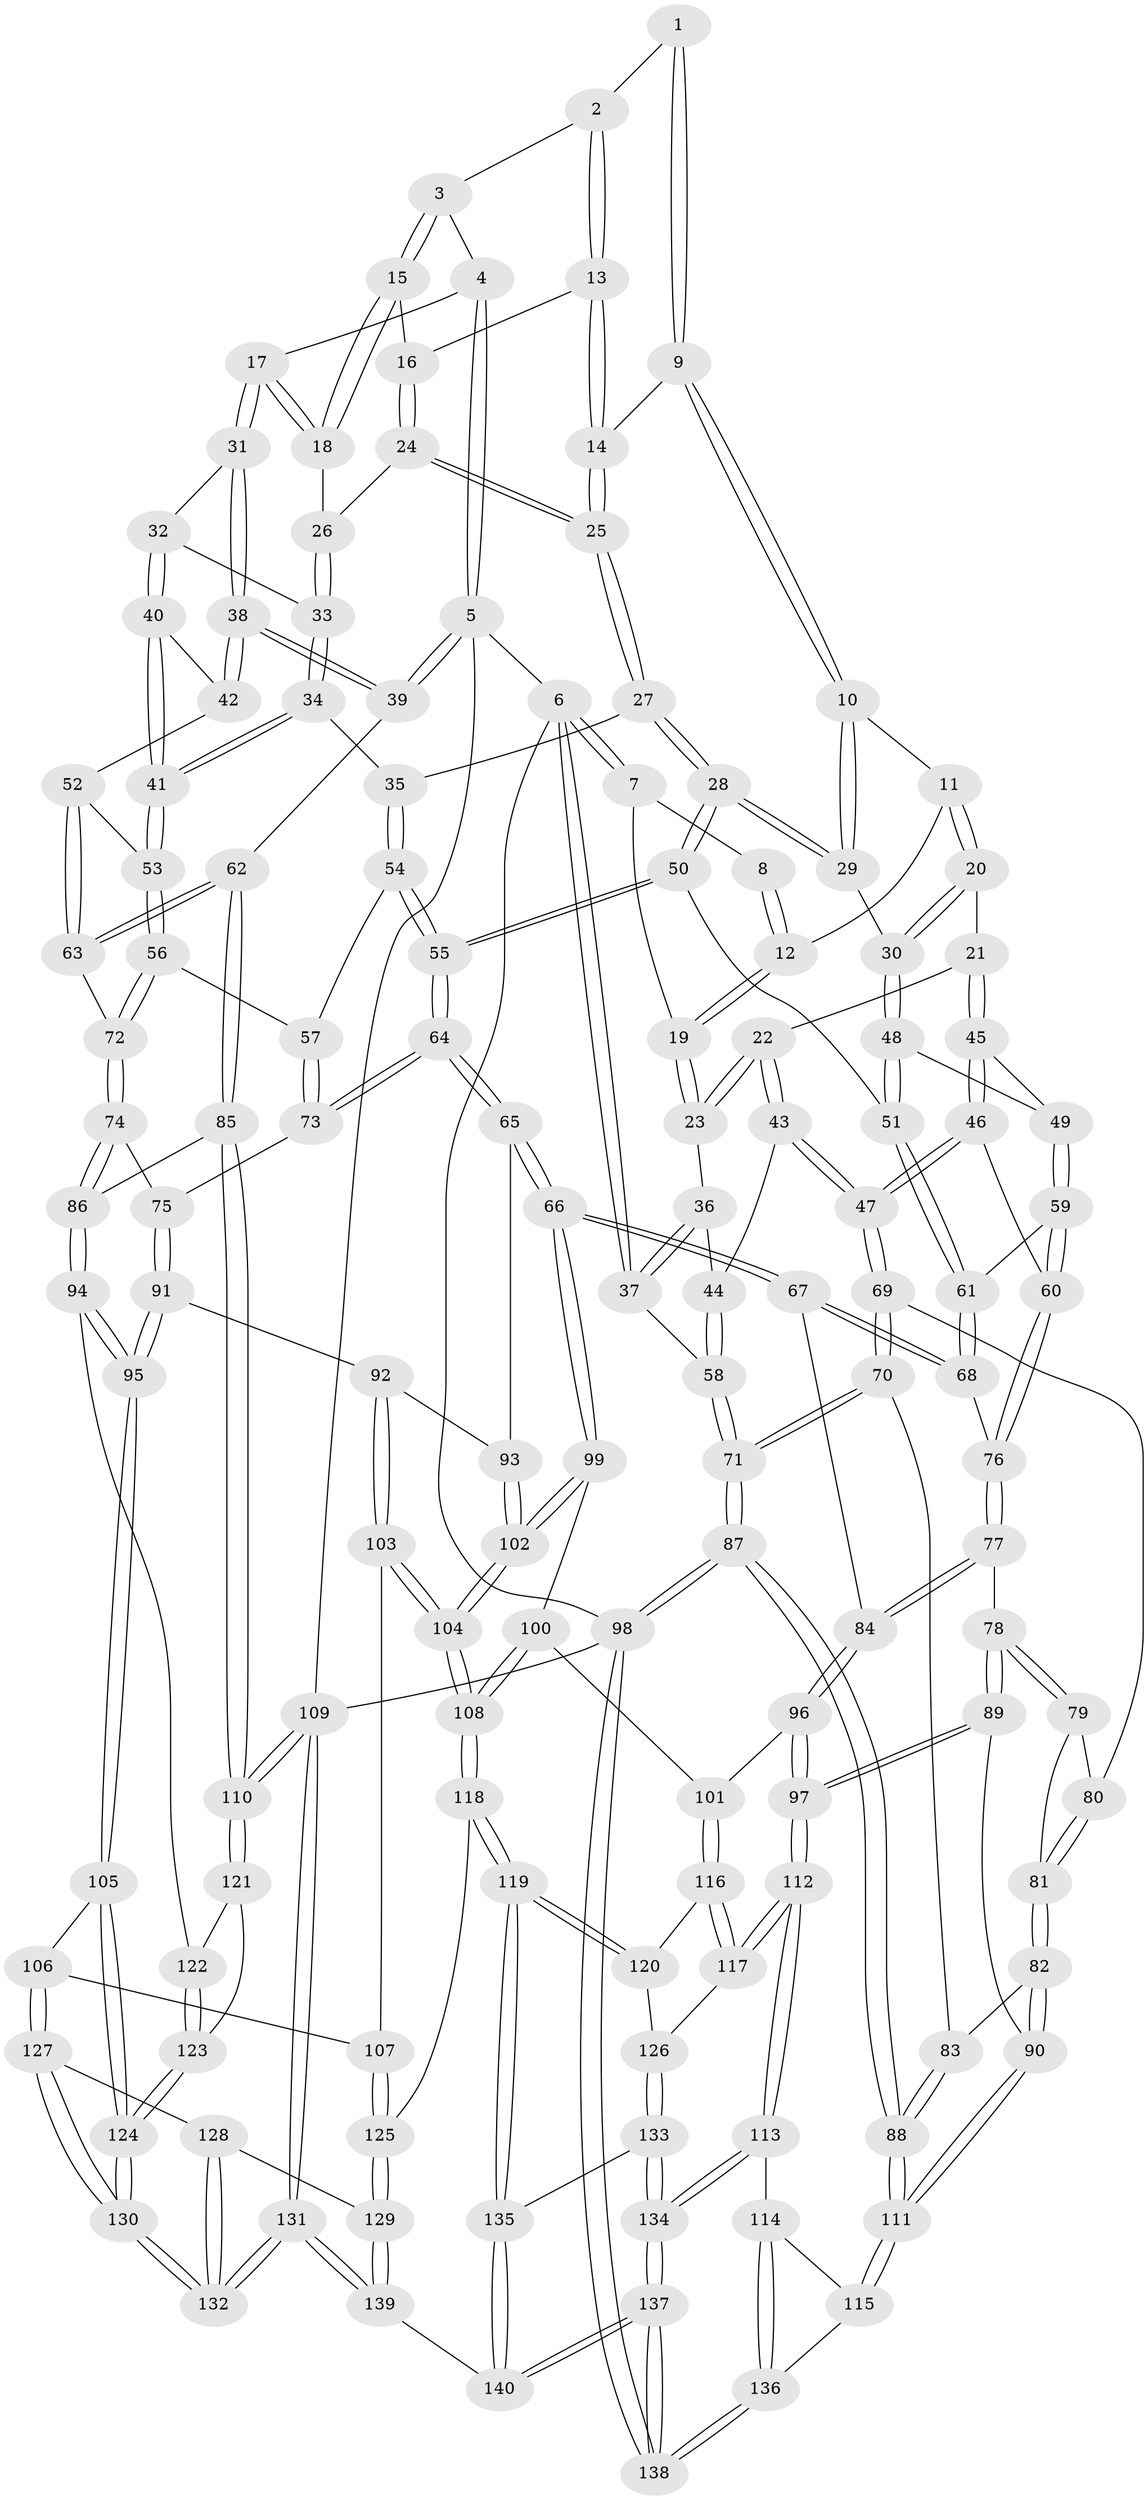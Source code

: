 // coarse degree distribution, {4: 0.32653061224489793, 5: 0.46938775510204084, 8: 0.01020408163265306, 2: 0.01020408163265306, 6: 0.10204081632653061, 3: 0.08163265306122448}
// Generated by graph-tools (version 1.1) at 2025/24/03/03/25 07:24:40]
// undirected, 140 vertices, 347 edges
graph export_dot {
graph [start="1"]
  node [color=gray90,style=filled];
  1 [pos="+0.49522468077975434+0"];
  2 [pos="+0.6695618379001427+0"];
  3 [pos="+0.7656605283319927+0"];
  4 [pos="+0.8334924853368354+0"];
  5 [pos="+1+0"];
  6 [pos="+0+0"];
  7 [pos="+0.029811750459918372+0"];
  8 [pos="+0.33878917949463094+0"];
  9 [pos="+0.49047654241867483+0.10048418953123539"];
  10 [pos="+0.46370865965972785+0.11618325842687532"];
  11 [pos="+0.3666413864829232+0.062148588324170986"];
  12 [pos="+0.3489880546647083+0.01884219586455338"];
  13 [pos="+0.630314319276565+0.0545103217171095"];
  14 [pos="+0.5547619567293116+0.11249823892253376"];
  15 [pos="+0.7338170017226819+0.08891054000740793"];
  16 [pos="+0.645390782587909+0.07451672217761225"];
  17 [pos="+0.8448993138025754+0.12589788963333975"];
  18 [pos="+0.7726831901361058+0.13890373644805962"];
  19 [pos="+0.20560908110610493+0.13142382579455675"];
  20 [pos="+0.29959084897310156+0.21936518666654045"];
  21 [pos="+0.29067659036813187+0.21874140784369217"];
  22 [pos="+0.22725220123098766+0.201273909996547"];
  23 [pos="+0.20596289320689407+0.17114074216854197"];
  24 [pos="+0.6824437892572245+0.16293395562568747"];
  25 [pos="+0.5989206004051615+0.2566205409267195"];
  26 [pos="+0.7329519843926171+0.16379923929835996"];
  27 [pos="+0.5986397221930713+0.25770169656206376"];
  28 [pos="+0.5300313951305404+0.29399695972431544"];
  29 [pos="+0.4397597304018349+0.19978502845314736"];
  30 [pos="+0.30417121867639635+0.22173401959833944"];
  31 [pos="+0.8683229019844033+0.15143033174307569"];
  32 [pos="+0.8562398896489628+0.20063905417156977"];
  33 [pos="+0.7470213533672039+0.22999293437103874"];
  34 [pos="+0.7385367170255318+0.297230650742364"];
  35 [pos="+0.661354923111368+0.29450140167983563"];
  36 [pos="+0.08068495791406276+0.16618739950150221"];
  37 [pos="+0+0"];
  38 [pos="+1+0.17352192515742973"];
  39 [pos="+1+0.16387436666330868"];
  40 [pos="+0.8552945308363765+0.21201158679876522"];
  41 [pos="+0.7692687429367918+0.3151881420426635"];
  42 [pos="+0.90456539074178+0.30042684654266727"];
  43 [pos="+0.11576957004443762+0.35902663724440576"];
  44 [pos="+0.01897480372160878+0.3027017023935307"];
  45 [pos="+0.2627939891656009+0.31988432054144367"];
  46 [pos="+0.17631285257863746+0.4337198306783799"];
  47 [pos="+0.14326414118146888+0.4338217419144429"];
  48 [pos="+0.34218015135483704+0.29983170495728195"];
  49 [pos="+0.2917614949348583+0.38660499421700684"];
  50 [pos="+0.5069972754049116+0.3456980005818989"];
  51 [pos="+0.441331000825996+0.37576116071836313"];
  52 [pos="+0.8810113693799252+0.36123343636769467"];
  53 [pos="+0.8097861430402691+0.38440412898480575"];
  54 [pos="+0.6646899425009359+0.3928779208421174"];
  55 [pos="+0.5899407027506061+0.460016585453796"];
  56 [pos="+0.7903365041544094+0.4358622183655968"];
  57 [pos="+0.7888377071681649+0.43623267939703614"];
  58 [pos="+0+0.28983710205263924"];
  59 [pos="+0.2855203858483327+0.4057573412709594"];
  60 [pos="+0.1862414160651585+0.4350891115001243"];
  61 [pos="+0.39713883775175113+0.4511503188173426"];
  62 [pos="+1+0.46311467438711446"];
  63 [pos="+1+0.4369335142789865"];
  64 [pos="+0.6015392408619814+0.5385927808707464"];
  65 [pos="+0.599427299974812+0.5430399946401803"];
  66 [pos="+0.46593315045897044+0.5895238970200288"];
  67 [pos="+0.4498420516040191+0.5780895981893203"];
  68 [pos="+0.39779124587220044+0.49688359707739377"];
  69 [pos="+0.1317751816045967+0.4547666168815511"];
  70 [pos="+0.09757023506027966+0.4846827869414602"];
  71 [pos="+0+0.5227567199097652"];
  72 [pos="+0.8361988421159695+0.5114584618535453"];
  73 [pos="+0.6649138287010875+0.5177797456627986"];
  74 [pos="+0.8376759746421087+0.5311129554662147"];
  75 [pos="+0.7880409481414603+0.5807488670132461"];
  76 [pos="+0.2930240778699511+0.5248161645184217"];
  77 [pos="+0.26484122988497677+0.6052735751262616"];
  78 [pos="+0.25761089416075894+0.6054025175021053"];
  79 [pos="+0.20813952307590877+0.5719683595603527"];
  80 [pos="+0.14705153468965826+0.48050941652928003"];
  81 [pos="+0.16578255855562227+0.6104188040083708"];
  82 [pos="+0.12382498423986506+0.6729072739115305"];
  83 [pos="+0.09184263040436758+0.553331591829988"];
  84 [pos="+0.2949053136537301+0.6320085283933893"];
  85 [pos="+1+0.5170809553521927"];
  86 [pos="+0.9265142596598844+0.6141021072791837"];
  87 [pos="+0+0.7823126440327853"];
  88 [pos="+0+0.7734931987045688"];
  89 [pos="+0.14985319100812639+0.6934470401554335"];
  90 [pos="+0.12408831157122419+0.6793630855427994"];
  91 [pos="+0.7807642687191287+0.596602802958543"];
  92 [pos="+0.6552282323048956+0.6280798055209161"];
  93 [pos="+0.6459389894026967+0.6200955113672934"];
  94 [pos="+0.8869498513859634+0.7079536042899157"];
  95 [pos="+0.8136370211341007+0.7458730881950784"];
  96 [pos="+0.3023506124092675+0.705801513159319"];
  97 [pos="+0.21160611274588137+0.7776557935731244"];
  98 [pos="+0+1"];
  99 [pos="+0.4654554507722628+0.5991887662417735"];
  100 [pos="+0.39178078185781595+0.6968104061298801"];
  101 [pos="+0.3631857520535629+0.7242997472988836"];
  102 [pos="+0.5284273049668776+0.7614429057826548"];
  103 [pos="+0.6953935487856108+0.7111745364549528"];
  104 [pos="+0.5288973635314232+0.7676322952478549"];
  105 [pos="+0.8050153044941029+0.7558370115246377"];
  106 [pos="+0.7956258797853163+0.7604021056153502"];
  107 [pos="+0.7446042398883262+0.7558384387819129"];
  108 [pos="+0.5233660403788449+0.7909675595001584"];
  109 [pos="+1+1"];
  110 [pos="+1+0.7247522996464457"];
  111 [pos="+0+0.7732975897203762"];
  112 [pos="+0.21118537604194784+0.8055234280212615"];
  113 [pos="+0.1817076221111434+0.8552644248624016"];
  114 [pos="+0.18027004378550246+0.8558462846318908"];
  115 [pos="+0.01813043022302874+0.8276126733670696"];
  116 [pos="+0.3888485895333595+0.7886616617238152"];
  117 [pos="+0.2500506619389686+0.8155642758147851"];
  118 [pos="+0.5149373380932551+0.8431660051600617"];
  119 [pos="+0.5148822628588355+0.8432037202867837"];
  120 [pos="+0.40655167799445313+0.8069695302989137"];
  121 [pos="+1+0.7447187109119113"];
  122 [pos="+0.9516688666463635+0.7415730486699705"];
  123 [pos="+0.9545983067241585+0.8426334653462632"];
  124 [pos="+0.9469825956755785+0.8903860412465499"];
  125 [pos="+0.6211281055495594+0.8675582302631205"];
  126 [pos="+0.3354245926809103+0.870645466957048"];
  127 [pos="+0.7877170341061057+0.9086292372782675"];
  128 [pos="+0.7242438974016874+0.9555560887563294"];
  129 [pos="+0.6955031986239907+0.9726721157356985"];
  130 [pos="+0.995972705527732+0.9994618247200011"];
  131 [pos="+1+1"];
  132 [pos="+1+1"];
  133 [pos="+0.34295282166153324+0.9715882304381115"];
  134 [pos="+0.3071712225834344+1"];
  135 [pos="+0.49416760250098035+0.8938858428113625"];
  136 [pos="+0.10745095854731247+0.9768620735613645"];
  137 [pos="+0.2839346222933386+1"];
  138 [pos="+0+1"];
  139 [pos="+0.6536917266625059+1"];
  140 [pos="+0.5647859873764274+1"];
  1 -- 2;
  1 -- 9;
  1 -- 9;
  2 -- 3;
  2 -- 13;
  2 -- 13;
  3 -- 4;
  3 -- 15;
  3 -- 15;
  4 -- 5;
  4 -- 5;
  4 -- 17;
  5 -- 6;
  5 -- 39;
  5 -- 39;
  5 -- 109;
  6 -- 7;
  6 -- 7;
  6 -- 37;
  6 -- 37;
  6 -- 98;
  7 -- 8;
  7 -- 19;
  8 -- 12;
  8 -- 12;
  9 -- 10;
  9 -- 10;
  9 -- 14;
  10 -- 11;
  10 -- 29;
  10 -- 29;
  11 -- 12;
  11 -- 20;
  11 -- 20;
  12 -- 19;
  12 -- 19;
  13 -- 14;
  13 -- 14;
  13 -- 16;
  14 -- 25;
  14 -- 25;
  15 -- 16;
  15 -- 18;
  15 -- 18;
  16 -- 24;
  16 -- 24;
  17 -- 18;
  17 -- 18;
  17 -- 31;
  17 -- 31;
  18 -- 26;
  19 -- 23;
  19 -- 23;
  20 -- 21;
  20 -- 30;
  20 -- 30;
  21 -- 22;
  21 -- 45;
  21 -- 45;
  22 -- 23;
  22 -- 23;
  22 -- 43;
  22 -- 43;
  23 -- 36;
  24 -- 25;
  24 -- 25;
  24 -- 26;
  25 -- 27;
  25 -- 27;
  26 -- 33;
  26 -- 33;
  27 -- 28;
  27 -- 28;
  27 -- 35;
  28 -- 29;
  28 -- 29;
  28 -- 50;
  28 -- 50;
  29 -- 30;
  30 -- 48;
  30 -- 48;
  31 -- 32;
  31 -- 38;
  31 -- 38;
  32 -- 33;
  32 -- 40;
  32 -- 40;
  33 -- 34;
  33 -- 34;
  34 -- 35;
  34 -- 41;
  34 -- 41;
  35 -- 54;
  35 -- 54;
  36 -- 37;
  36 -- 37;
  36 -- 44;
  37 -- 58;
  38 -- 39;
  38 -- 39;
  38 -- 42;
  38 -- 42;
  39 -- 62;
  40 -- 41;
  40 -- 41;
  40 -- 42;
  41 -- 53;
  41 -- 53;
  42 -- 52;
  43 -- 44;
  43 -- 47;
  43 -- 47;
  44 -- 58;
  44 -- 58;
  45 -- 46;
  45 -- 46;
  45 -- 49;
  46 -- 47;
  46 -- 47;
  46 -- 60;
  47 -- 69;
  47 -- 69;
  48 -- 49;
  48 -- 51;
  48 -- 51;
  49 -- 59;
  49 -- 59;
  50 -- 51;
  50 -- 55;
  50 -- 55;
  51 -- 61;
  51 -- 61;
  52 -- 53;
  52 -- 63;
  52 -- 63;
  53 -- 56;
  53 -- 56;
  54 -- 55;
  54 -- 55;
  54 -- 57;
  55 -- 64;
  55 -- 64;
  56 -- 57;
  56 -- 72;
  56 -- 72;
  57 -- 73;
  57 -- 73;
  58 -- 71;
  58 -- 71;
  59 -- 60;
  59 -- 60;
  59 -- 61;
  60 -- 76;
  60 -- 76;
  61 -- 68;
  61 -- 68;
  62 -- 63;
  62 -- 63;
  62 -- 85;
  62 -- 85;
  63 -- 72;
  64 -- 65;
  64 -- 65;
  64 -- 73;
  64 -- 73;
  65 -- 66;
  65 -- 66;
  65 -- 93;
  66 -- 67;
  66 -- 67;
  66 -- 99;
  66 -- 99;
  67 -- 68;
  67 -- 68;
  67 -- 84;
  68 -- 76;
  69 -- 70;
  69 -- 70;
  69 -- 80;
  70 -- 71;
  70 -- 71;
  70 -- 83;
  71 -- 87;
  71 -- 87;
  72 -- 74;
  72 -- 74;
  73 -- 75;
  74 -- 75;
  74 -- 86;
  74 -- 86;
  75 -- 91;
  75 -- 91;
  76 -- 77;
  76 -- 77;
  77 -- 78;
  77 -- 84;
  77 -- 84;
  78 -- 79;
  78 -- 79;
  78 -- 89;
  78 -- 89;
  79 -- 80;
  79 -- 81;
  80 -- 81;
  80 -- 81;
  81 -- 82;
  81 -- 82;
  82 -- 83;
  82 -- 90;
  82 -- 90;
  83 -- 88;
  83 -- 88;
  84 -- 96;
  84 -- 96;
  85 -- 86;
  85 -- 110;
  85 -- 110;
  86 -- 94;
  86 -- 94;
  87 -- 88;
  87 -- 88;
  87 -- 98;
  87 -- 98;
  88 -- 111;
  88 -- 111;
  89 -- 90;
  89 -- 97;
  89 -- 97;
  90 -- 111;
  90 -- 111;
  91 -- 92;
  91 -- 95;
  91 -- 95;
  92 -- 93;
  92 -- 103;
  92 -- 103;
  93 -- 102;
  93 -- 102;
  94 -- 95;
  94 -- 95;
  94 -- 122;
  95 -- 105;
  95 -- 105;
  96 -- 97;
  96 -- 97;
  96 -- 101;
  97 -- 112;
  97 -- 112;
  98 -- 138;
  98 -- 138;
  98 -- 109;
  99 -- 100;
  99 -- 102;
  99 -- 102;
  100 -- 101;
  100 -- 108;
  100 -- 108;
  101 -- 116;
  101 -- 116;
  102 -- 104;
  102 -- 104;
  103 -- 104;
  103 -- 104;
  103 -- 107;
  104 -- 108;
  104 -- 108;
  105 -- 106;
  105 -- 124;
  105 -- 124;
  106 -- 107;
  106 -- 127;
  106 -- 127;
  107 -- 125;
  107 -- 125;
  108 -- 118;
  108 -- 118;
  109 -- 110;
  109 -- 110;
  109 -- 131;
  109 -- 131;
  110 -- 121;
  110 -- 121;
  111 -- 115;
  111 -- 115;
  112 -- 113;
  112 -- 113;
  112 -- 117;
  112 -- 117;
  113 -- 114;
  113 -- 134;
  113 -- 134;
  114 -- 115;
  114 -- 136;
  114 -- 136;
  115 -- 136;
  116 -- 117;
  116 -- 117;
  116 -- 120;
  117 -- 126;
  118 -- 119;
  118 -- 119;
  118 -- 125;
  119 -- 120;
  119 -- 120;
  119 -- 135;
  119 -- 135;
  120 -- 126;
  121 -- 122;
  121 -- 123;
  122 -- 123;
  122 -- 123;
  123 -- 124;
  123 -- 124;
  124 -- 130;
  124 -- 130;
  125 -- 129;
  125 -- 129;
  126 -- 133;
  126 -- 133;
  127 -- 128;
  127 -- 130;
  127 -- 130;
  128 -- 129;
  128 -- 132;
  128 -- 132;
  129 -- 139;
  129 -- 139;
  130 -- 132;
  130 -- 132;
  131 -- 132;
  131 -- 132;
  131 -- 139;
  131 -- 139;
  133 -- 134;
  133 -- 134;
  133 -- 135;
  134 -- 137;
  134 -- 137;
  135 -- 140;
  135 -- 140;
  136 -- 138;
  136 -- 138;
  137 -- 138;
  137 -- 138;
  137 -- 140;
  137 -- 140;
  139 -- 140;
}
